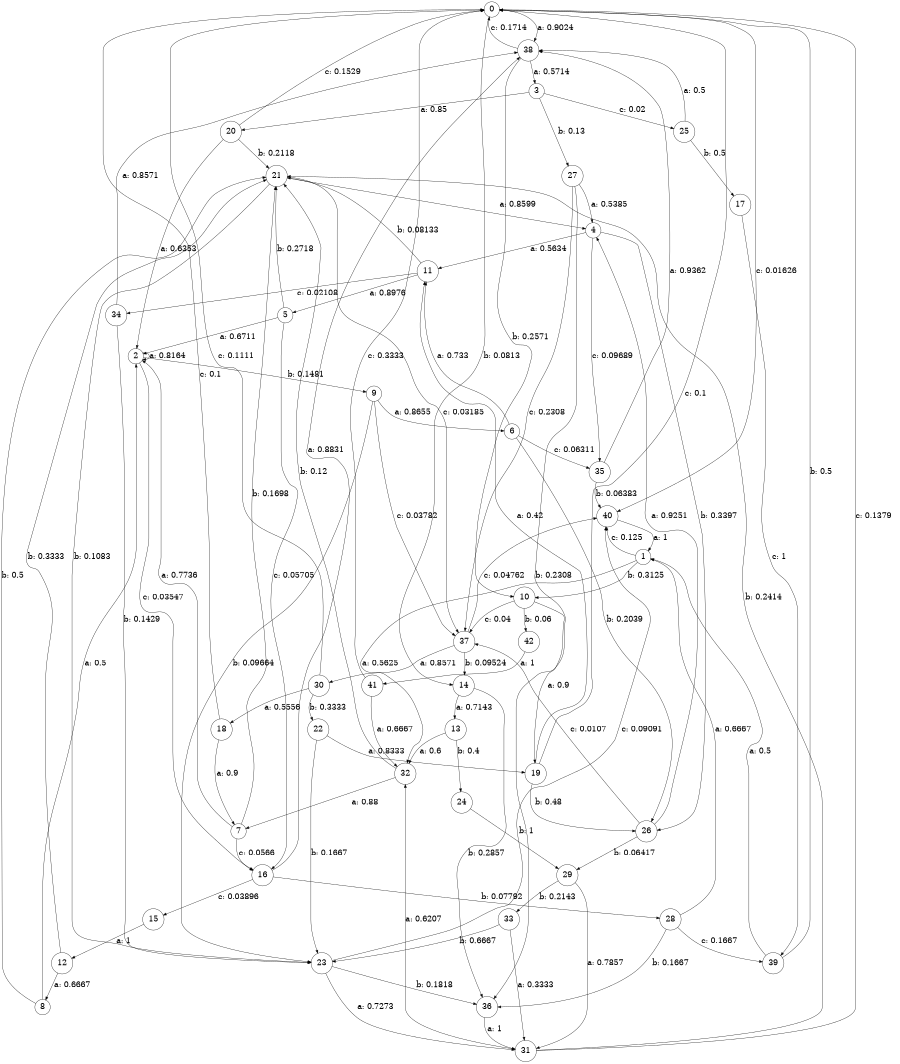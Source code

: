 digraph "d4-300nw-t0-cen-SML" {
size = "6,8.5";
ratio = "fill";
node [shape = circle];
node [fontsize = 24];
edge [fontsize = 24];
0 -> 38 [label = "a: 0.9024   "];
0 -> 14 [label = "b: 0.0813   "];
0 -> 40 [label = "c: 0.01626  "];
1 -> 32 [label = "a: 0.5625   "];
1 -> 10 [label = "b: 0.3125   "];
1 -> 40 [label = "c: 0.125    "];
2 -> 2 [label = "a: 0.8164   "];
2 -> 9 [label = "b: 0.1481   "];
2 -> 16 [label = "c: 0.03547  "];
3 -> 20 [label = "a: 0.85     "];
3 -> 27 [label = "b: 0.13     "];
3 -> 25 [label = "c: 0.02     "];
4 -> 11 [label = "a: 0.5634   "];
4 -> 26 [label = "b: 0.3397   "];
4 -> 35 [label = "c: 0.09689  "];
5 -> 2 [label = "a: 0.6711   "];
5 -> 21 [label = "b: 0.2718   "];
5 -> 16 [label = "c: 0.05705  "];
6 -> 11 [label = "a: 0.733    "];
6 -> 26 [label = "b: 0.2039   "];
6 -> 35 [label = "c: 0.06311  "];
7 -> 2 [label = "a: 0.7736   "];
7 -> 21 [label = "b: 0.1698   "];
7 -> 16 [label = "c: 0.0566   "];
8 -> 2 [label = "a: 0.5      "];
8 -> 21 [label = "b: 0.5      "];
9 -> 6 [label = "a: 0.8655   "];
9 -> 23 [label = "b: 0.09664  "];
9 -> 37 [label = "c: 0.03782  "];
10 -> 19 [label = "a: 0.9      "];
10 -> 42 [label = "b: 0.06     "];
10 -> 37 [label = "c: 0.04     "];
11 -> 5 [label = "a: 0.8976   "];
11 -> 21 [label = "b: 0.08133  "];
11 -> 34 [label = "c: 0.02108  "];
12 -> 8 [label = "a: 0.6667   "];
12 -> 21 [label = "b: 0.3333   "];
13 -> 32 [label = "a: 0.6      "];
13 -> 24 [label = "b: 0.4      "];
14 -> 13 [label = "a: 0.7143   "];
14 -> 36 [label = "b: 0.2857   "];
15 -> 12 [label = "a: 1        "];
16 -> 38 [label = "a: 0.8831   "];
16 -> 28 [label = "b: 0.07792  "];
16 -> 15 [label = "c: 0.03896  "];
17 -> 39 [label = "c: 1        "];
18 -> 7 [label = "a: 0.9      "];
18 -> 0 [label = "c: 0.1      "];
19 -> 11 [label = "a: 0.42     "];
19 -> 26 [label = "b: 0.48     "];
19 -> 0 [label = "c: 0.1      "];
20 -> 2 [label = "a: 0.6353   "];
20 -> 21 [label = "b: 0.2118   "];
20 -> 0 [label = "c: 0.1529   "];
21 -> 4 [label = "a: 0.8599   "];
21 -> 23 [label = "b: 0.1083   "];
21 -> 37 [label = "c: 0.03185  "];
22 -> 19 [label = "a: 0.8333   "];
22 -> 23 [label = "b: 0.1667   "];
23 -> 31 [label = "a: 0.7273   "];
23 -> 36 [label = "b: 0.1818   "];
23 -> 40 [label = "c: 0.09091  "];
24 -> 29 [label = "b: 1        "];
25 -> 38 [label = "a: 0.5      "];
25 -> 17 [label = "b: 0.5      "];
26 -> 4 [label = "a: 0.9251   "];
26 -> 29 [label = "b: 0.06417  "];
26 -> 37 [label = "c: 0.0107   "];
27 -> 4 [label = "a: 0.5385   "];
27 -> 36 [label = "b: 0.2308   "];
27 -> 37 [label = "c: 0.2308   "];
28 -> 1 [label = "a: 0.6667   "];
28 -> 36 [label = "b: 0.1667   "];
28 -> 39 [label = "c: 0.1667   "];
29 -> 31 [label = "a: 0.7857   "];
29 -> 33 [label = "b: 0.2143   "];
30 -> 18 [label = "a: 0.5556   "];
30 -> 22 [label = "b: 0.3333   "];
30 -> 0 [label = "c: 0.1111   "];
31 -> 32 [label = "a: 0.6207   "];
31 -> 21 [label = "b: 0.2414   "];
31 -> 0 [label = "c: 0.1379   "];
32 -> 7 [label = "a: 0.88     "];
32 -> 21 [label = "b: 0.12     "];
33 -> 31 [label = "a: 0.3333   "];
33 -> 23 [label = "b: 0.6667   "];
34 -> 38 [label = "a: 0.8571   "];
34 -> 23 [label = "b: 0.1429   "];
35 -> 38 [label = "a: 0.9362   "];
35 -> 40 [label = "b: 0.06383  "];
36 -> 31 [label = "a: 1        "];
37 -> 30 [label = "a: 0.8571   "];
37 -> 14 [label = "b: 0.09524  "];
37 -> 40 [label = "c: 0.04762  "];
38 -> 3 [label = "a: 0.5714   "];
38 -> 10 [label = "b: 0.2571   "];
38 -> 0 [label = "c: 0.1714   "];
39 -> 1 [label = "a: 0.5      "];
39 -> 0 [label = "b: 0.5      "];
40 -> 1 [label = "a: 1        "];
41 -> 32 [label = "a: 0.6667   "];
41 -> 0 [label = "c: 0.3333   "];
42 -> 41 [label = "a: 1        "];
}